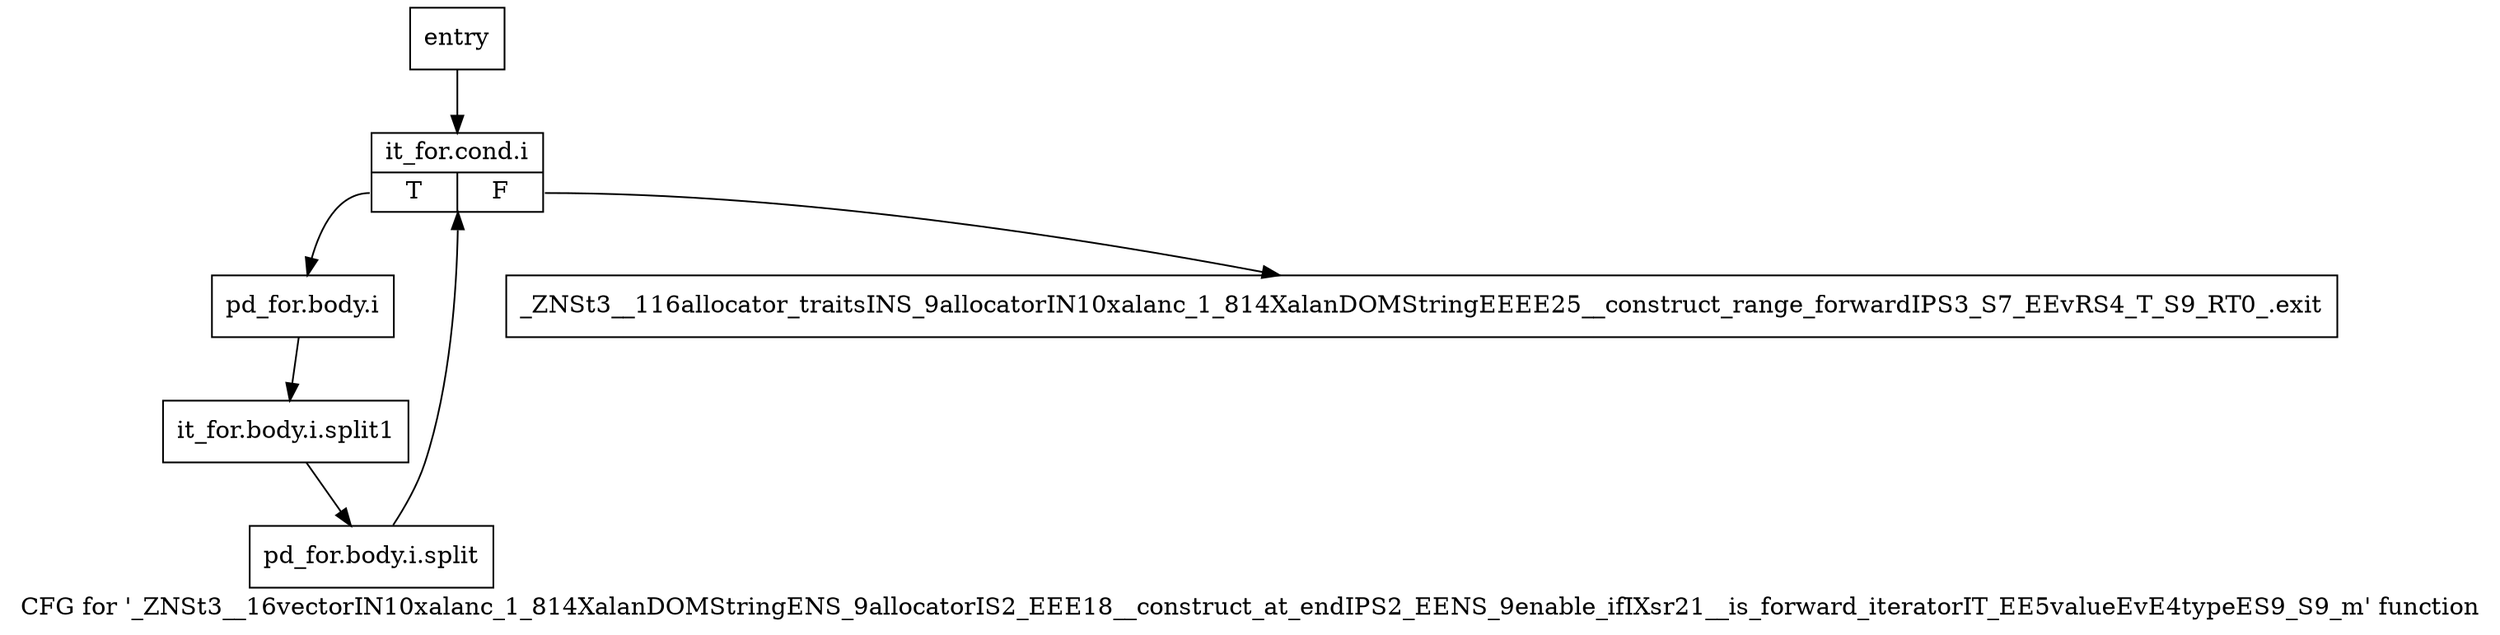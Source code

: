 digraph "CFG for '_ZNSt3__16vectorIN10xalanc_1_814XalanDOMStringENS_9allocatorIS2_EEE18__construct_at_endIPS2_EENS_9enable_ifIXsr21__is_forward_iteratorIT_EE5valueEvE4typeES9_S9_m' function" {
	label="CFG for '_ZNSt3__16vectorIN10xalanc_1_814XalanDOMStringENS_9allocatorIS2_EEE18__construct_at_endIPS2_EENS_9enable_ifIXsr21__is_forward_iteratorIT_EE5valueEvE4typeES9_S9_m' function";

	Node0x76cfaa0 [shape=record,label="{entry}"];
	Node0x76cfaa0 -> Node0x76cfaf0;
	Node0x76cfaf0 [shape=record,label="{it_for.cond.i|{<s0>T|<s1>F}}"];
	Node0x76cfaf0:s0 -> Node0x76cfb40;
	Node0x76cfaf0:s1 -> Node0x76cfb90;
	Node0x76cfb40 [shape=record,label="{pd_for.body.i}"];
	Node0x76cfb40 -> Node0xc13d750;
	Node0xc13d750 [shape=record,label="{it_for.body.i.split1}"];
	Node0xc13d750 -> Node0xc16fae0;
	Node0xc16fae0 [shape=record,label="{pd_for.body.i.split}"];
	Node0xc16fae0 -> Node0x76cfaf0;
	Node0x76cfb90 [shape=record,label="{_ZNSt3__116allocator_traitsINS_9allocatorIN10xalanc_1_814XalanDOMStringEEEE25__construct_range_forwardIPS3_S7_EEvRS4_T_S9_RT0_.exit}"];
}

